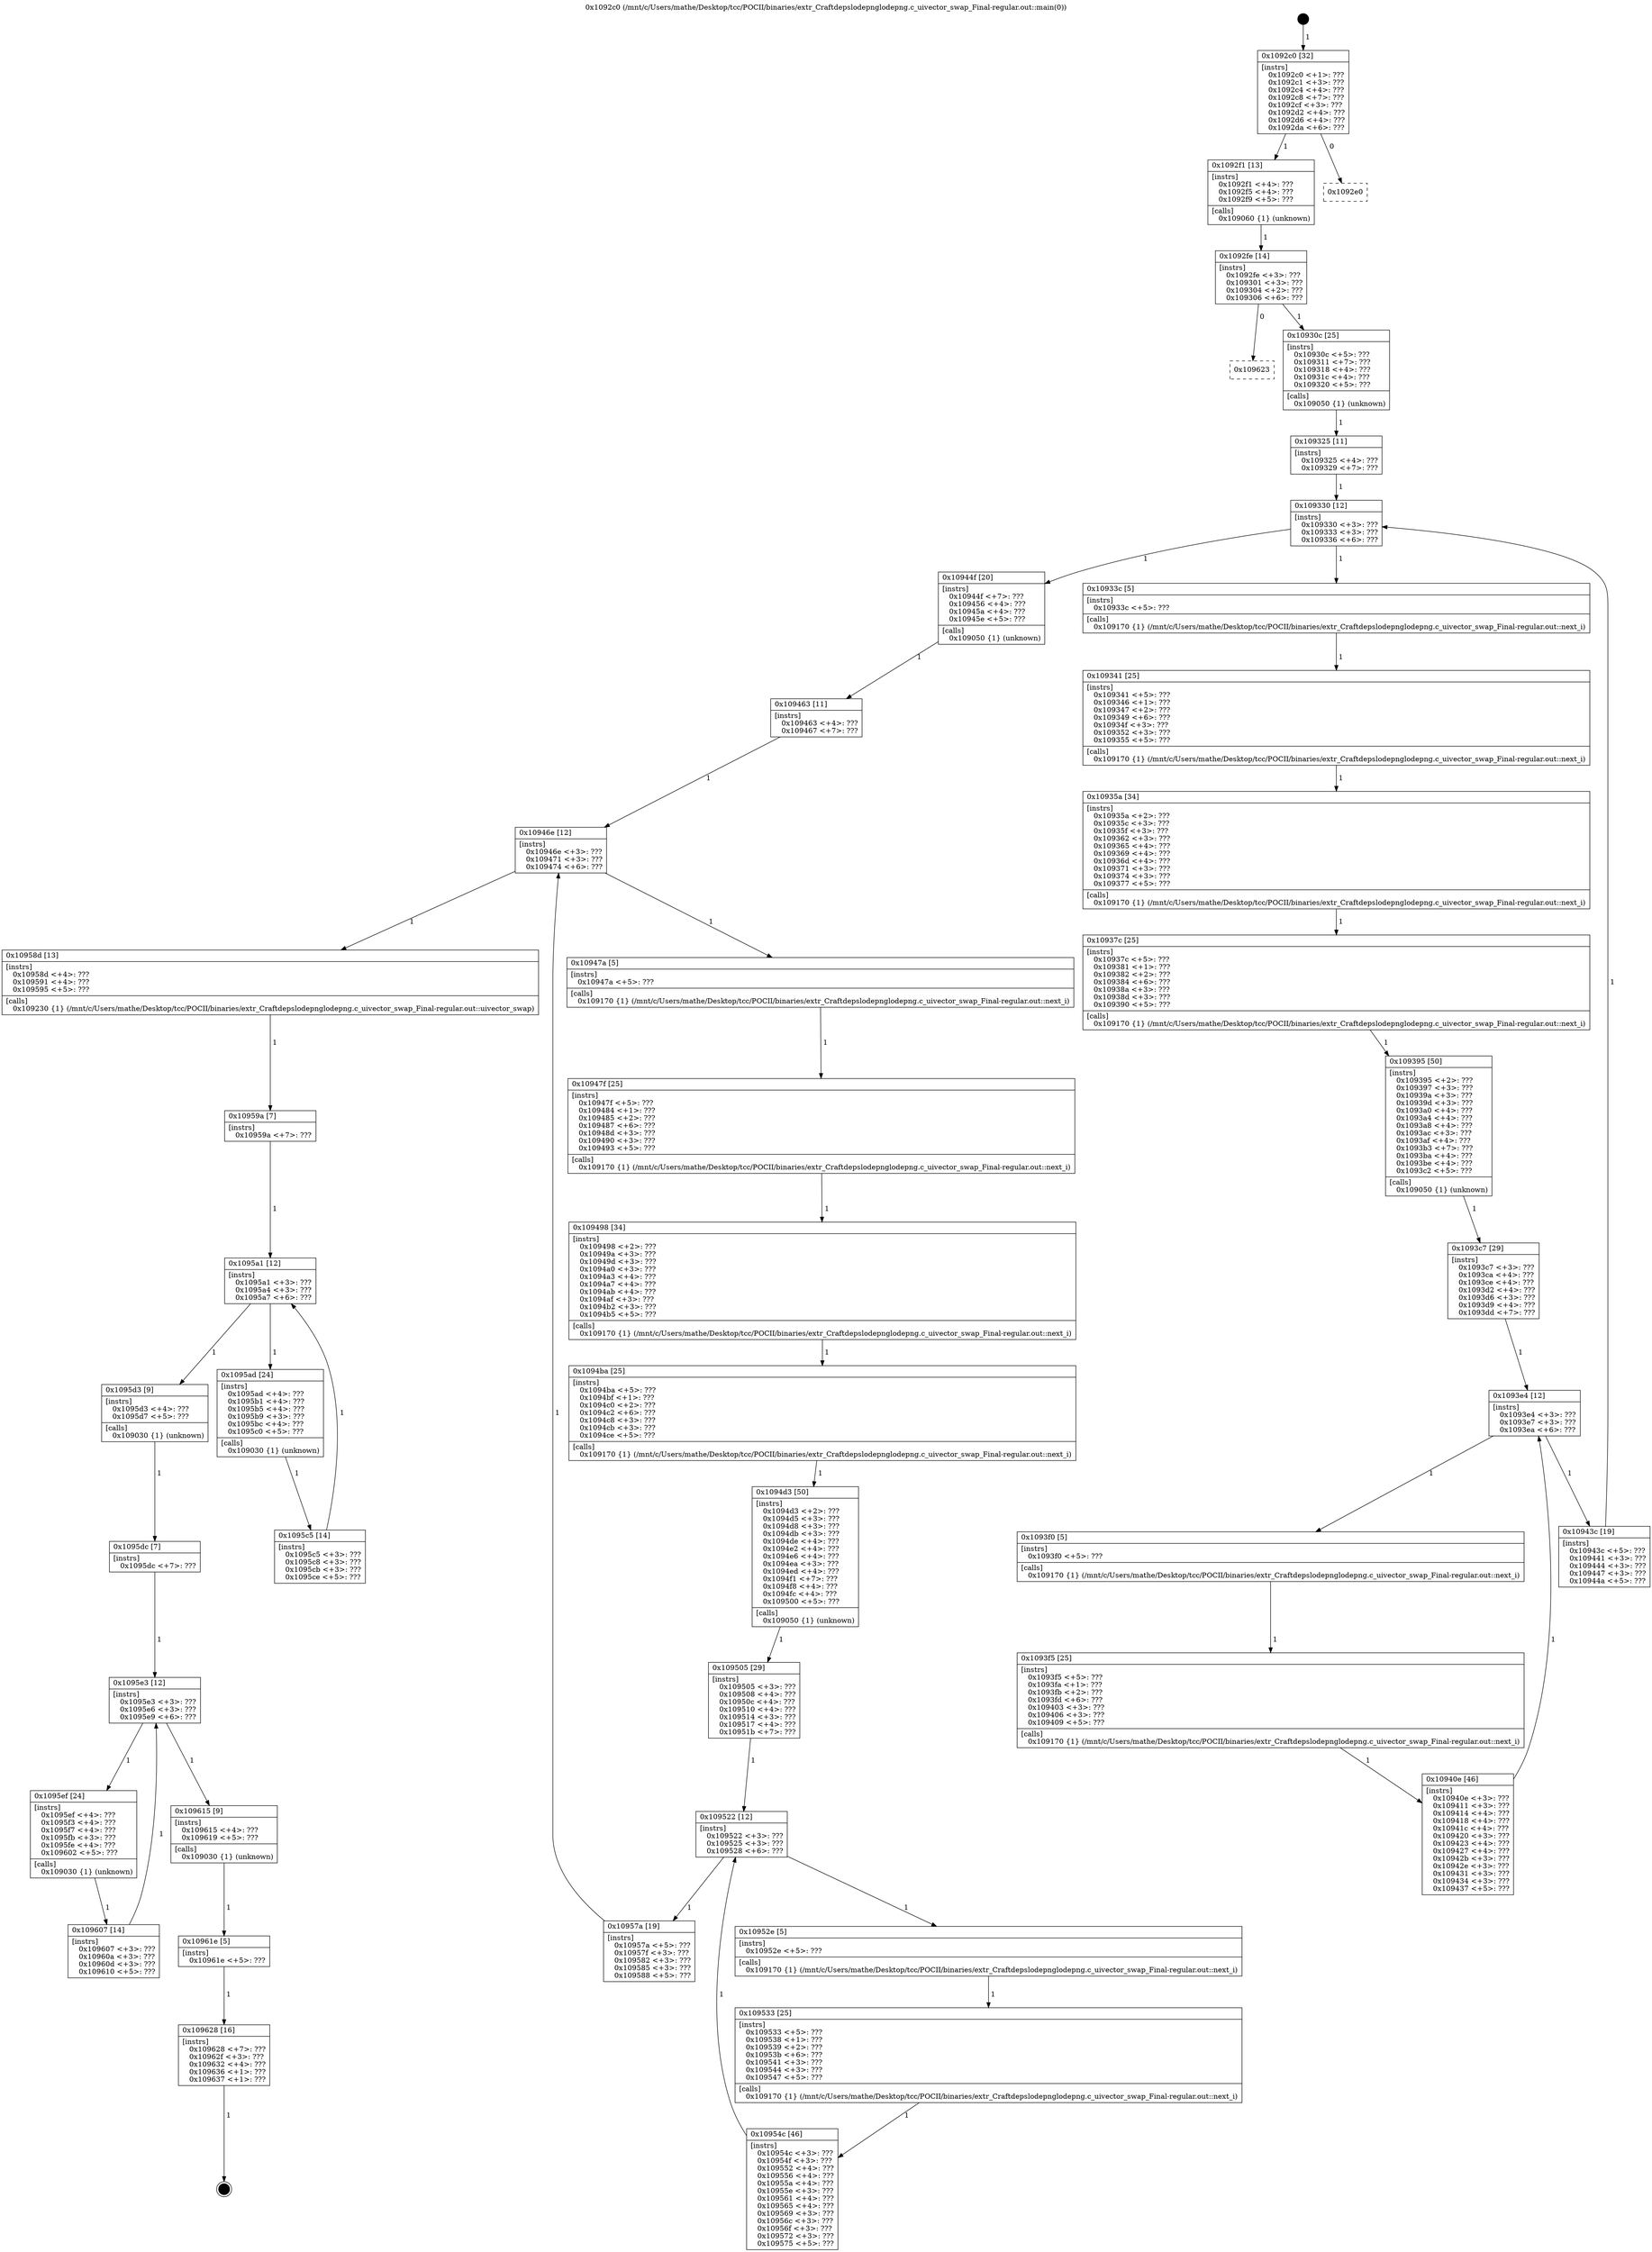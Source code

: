 digraph "0x1092c0" {
  label = "0x1092c0 (/mnt/c/Users/mathe/Desktop/tcc/POCII/binaries/extr_Craftdepslodepnglodepng.c_uivector_swap_Final-regular.out::main(0))"
  labelloc = "t"
  node[shape=record]

  Entry [label="",width=0.3,height=0.3,shape=circle,fillcolor=black,style=filled]
  "0x1092c0" [label="{
     0x1092c0 [32]\l
     | [instrs]\l
     &nbsp;&nbsp;0x1092c0 \<+1\>: ???\l
     &nbsp;&nbsp;0x1092c1 \<+3\>: ???\l
     &nbsp;&nbsp;0x1092c4 \<+4\>: ???\l
     &nbsp;&nbsp;0x1092c8 \<+7\>: ???\l
     &nbsp;&nbsp;0x1092cf \<+3\>: ???\l
     &nbsp;&nbsp;0x1092d2 \<+4\>: ???\l
     &nbsp;&nbsp;0x1092d6 \<+4\>: ???\l
     &nbsp;&nbsp;0x1092da \<+6\>: ???\l
  }"]
  "0x1092f1" [label="{
     0x1092f1 [13]\l
     | [instrs]\l
     &nbsp;&nbsp;0x1092f1 \<+4\>: ???\l
     &nbsp;&nbsp;0x1092f5 \<+4\>: ???\l
     &nbsp;&nbsp;0x1092f9 \<+5\>: ???\l
     | [calls]\l
     &nbsp;&nbsp;0x109060 \{1\} (unknown)\l
  }"]
  "0x1092e0" [label="{
     0x1092e0\l
  }", style=dashed]
  "0x1092fe" [label="{
     0x1092fe [14]\l
     | [instrs]\l
     &nbsp;&nbsp;0x1092fe \<+3\>: ???\l
     &nbsp;&nbsp;0x109301 \<+3\>: ???\l
     &nbsp;&nbsp;0x109304 \<+2\>: ???\l
     &nbsp;&nbsp;0x109306 \<+6\>: ???\l
  }"]
  "0x109623" [label="{
     0x109623\l
  }", style=dashed]
  "0x10930c" [label="{
     0x10930c [25]\l
     | [instrs]\l
     &nbsp;&nbsp;0x10930c \<+5\>: ???\l
     &nbsp;&nbsp;0x109311 \<+7\>: ???\l
     &nbsp;&nbsp;0x109318 \<+4\>: ???\l
     &nbsp;&nbsp;0x10931c \<+4\>: ???\l
     &nbsp;&nbsp;0x109320 \<+5\>: ???\l
     | [calls]\l
     &nbsp;&nbsp;0x109050 \{1\} (unknown)\l
  }"]
  Exit [label="",width=0.3,height=0.3,shape=circle,fillcolor=black,style=filled,peripheries=2]
  "0x109330" [label="{
     0x109330 [12]\l
     | [instrs]\l
     &nbsp;&nbsp;0x109330 \<+3\>: ???\l
     &nbsp;&nbsp;0x109333 \<+3\>: ???\l
     &nbsp;&nbsp;0x109336 \<+6\>: ???\l
  }"]
  "0x10944f" [label="{
     0x10944f [20]\l
     | [instrs]\l
     &nbsp;&nbsp;0x10944f \<+7\>: ???\l
     &nbsp;&nbsp;0x109456 \<+4\>: ???\l
     &nbsp;&nbsp;0x10945a \<+4\>: ???\l
     &nbsp;&nbsp;0x10945e \<+5\>: ???\l
     | [calls]\l
     &nbsp;&nbsp;0x109050 \{1\} (unknown)\l
  }"]
  "0x10933c" [label="{
     0x10933c [5]\l
     | [instrs]\l
     &nbsp;&nbsp;0x10933c \<+5\>: ???\l
     | [calls]\l
     &nbsp;&nbsp;0x109170 \{1\} (/mnt/c/Users/mathe/Desktop/tcc/POCII/binaries/extr_Craftdepslodepnglodepng.c_uivector_swap_Final-regular.out::next_i)\l
  }"]
  "0x109341" [label="{
     0x109341 [25]\l
     | [instrs]\l
     &nbsp;&nbsp;0x109341 \<+5\>: ???\l
     &nbsp;&nbsp;0x109346 \<+1\>: ???\l
     &nbsp;&nbsp;0x109347 \<+2\>: ???\l
     &nbsp;&nbsp;0x109349 \<+6\>: ???\l
     &nbsp;&nbsp;0x10934f \<+3\>: ???\l
     &nbsp;&nbsp;0x109352 \<+3\>: ???\l
     &nbsp;&nbsp;0x109355 \<+5\>: ???\l
     | [calls]\l
     &nbsp;&nbsp;0x109170 \{1\} (/mnt/c/Users/mathe/Desktop/tcc/POCII/binaries/extr_Craftdepslodepnglodepng.c_uivector_swap_Final-regular.out::next_i)\l
  }"]
  "0x10935a" [label="{
     0x10935a [34]\l
     | [instrs]\l
     &nbsp;&nbsp;0x10935a \<+2\>: ???\l
     &nbsp;&nbsp;0x10935c \<+3\>: ???\l
     &nbsp;&nbsp;0x10935f \<+3\>: ???\l
     &nbsp;&nbsp;0x109362 \<+3\>: ???\l
     &nbsp;&nbsp;0x109365 \<+4\>: ???\l
     &nbsp;&nbsp;0x109369 \<+4\>: ???\l
     &nbsp;&nbsp;0x10936d \<+4\>: ???\l
     &nbsp;&nbsp;0x109371 \<+3\>: ???\l
     &nbsp;&nbsp;0x109374 \<+3\>: ???\l
     &nbsp;&nbsp;0x109377 \<+5\>: ???\l
     | [calls]\l
     &nbsp;&nbsp;0x109170 \{1\} (/mnt/c/Users/mathe/Desktop/tcc/POCII/binaries/extr_Craftdepslodepnglodepng.c_uivector_swap_Final-regular.out::next_i)\l
  }"]
  "0x10937c" [label="{
     0x10937c [25]\l
     | [instrs]\l
     &nbsp;&nbsp;0x10937c \<+5\>: ???\l
     &nbsp;&nbsp;0x109381 \<+1\>: ???\l
     &nbsp;&nbsp;0x109382 \<+2\>: ???\l
     &nbsp;&nbsp;0x109384 \<+6\>: ???\l
     &nbsp;&nbsp;0x10938a \<+3\>: ???\l
     &nbsp;&nbsp;0x10938d \<+3\>: ???\l
     &nbsp;&nbsp;0x109390 \<+5\>: ???\l
     | [calls]\l
     &nbsp;&nbsp;0x109170 \{1\} (/mnt/c/Users/mathe/Desktop/tcc/POCII/binaries/extr_Craftdepslodepnglodepng.c_uivector_swap_Final-regular.out::next_i)\l
  }"]
  "0x109395" [label="{
     0x109395 [50]\l
     | [instrs]\l
     &nbsp;&nbsp;0x109395 \<+2\>: ???\l
     &nbsp;&nbsp;0x109397 \<+3\>: ???\l
     &nbsp;&nbsp;0x10939a \<+3\>: ???\l
     &nbsp;&nbsp;0x10939d \<+3\>: ???\l
     &nbsp;&nbsp;0x1093a0 \<+4\>: ???\l
     &nbsp;&nbsp;0x1093a4 \<+4\>: ???\l
     &nbsp;&nbsp;0x1093a8 \<+4\>: ???\l
     &nbsp;&nbsp;0x1093ac \<+3\>: ???\l
     &nbsp;&nbsp;0x1093af \<+4\>: ???\l
     &nbsp;&nbsp;0x1093b3 \<+7\>: ???\l
     &nbsp;&nbsp;0x1093ba \<+4\>: ???\l
     &nbsp;&nbsp;0x1093be \<+4\>: ???\l
     &nbsp;&nbsp;0x1093c2 \<+5\>: ???\l
     | [calls]\l
     &nbsp;&nbsp;0x109050 \{1\} (unknown)\l
  }"]
  "0x1093e4" [label="{
     0x1093e4 [12]\l
     | [instrs]\l
     &nbsp;&nbsp;0x1093e4 \<+3\>: ???\l
     &nbsp;&nbsp;0x1093e7 \<+3\>: ???\l
     &nbsp;&nbsp;0x1093ea \<+6\>: ???\l
  }"]
  "0x10943c" [label="{
     0x10943c [19]\l
     | [instrs]\l
     &nbsp;&nbsp;0x10943c \<+5\>: ???\l
     &nbsp;&nbsp;0x109441 \<+3\>: ???\l
     &nbsp;&nbsp;0x109444 \<+3\>: ???\l
     &nbsp;&nbsp;0x109447 \<+3\>: ???\l
     &nbsp;&nbsp;0x10944a \<+5\>: ???\l
  }"]
  "0x1093f0" [label="{
     0x1093f0 [5]\l
     | [instrs]\l
     &nbsp;&nbsp;0x1093f0 \<+5\>: ???\l
     | [calls]\l
     &nbsp;&nbsp;0x109170 \{1\} (/mnt/c/Users/mathe/Desktop/tcc/POCII/binaries/extr_Craftdepslodepnglodepng.c_uivector_swap_Final-regular.out::next_i)\l
  }"]
  "0x1093f5" [label="{
     0x1093f5 [25]\l
     | [instrs]\l
     &nbsp;&nbsp;0x1093f5 \<+5\>: ???\l
     &nbsp;&nbsp;0x1093fa \<+1\>: ???\l
     &nbsp;&nbsp;0x1093fb \<+2\>: ???\l
     &nbsp;&nbsp;0x1093fd \<+6\>: ???\l
     &nbsp;&nbsp;0x109403 \<+3\>: ???\l
     &nbsp;&nbsp;0x109406 \<+3\>: ???\l
     &nbsp;&nbsp;0x109409 \<+5\>: ???\l
     | [calls]\l
     &nbsp;&nbsp;0x109170 \{1\} (/mnt/c/Users/mathe/Desktop/tcc/POCII/binaries/extr_Craftdepslodepnglodepng.c_uivector_swap_Final-regular.out::next_i)\l
  }"]
  "0x10940e" [label="{
     0x10940e [46]\l
     | [instrs]\l
     &nbsp;&nbsp;0x10940e \<+3\>: ???\l
     &nbsp;&nbsp;0x109411 \<+3\>: ???\l
     &nbsp;&nbsp;0x109414 \<+4\>: ???\l
     &nbsp;&nbsp;0x109418 \<+4\>: ???\l
     &nbsp;&nbsp;0x10941c \<+4\>: ???\l
     &nbsp;&nbsp;0x109420 \<+3\>: ???\l
     &nbsp;&nbsp;0x109423 \<+4\>: ???\l
     &nbsp;&nbsp;0x109427 \<+4\>: ???\l
     &nbsp;&nbsp;0x10942b \<+3\>: ???\l
     &nbsp;&nbsp;0x10942e \<+3\>: ???\l
     &nbsp;&nbsp;0x109431 \<+3\>: ???\l
     &nbsp;&nbsp;0x109434 \<+3\>: ???\l
     &nbsp;&nbsp;0x109437 \<+5\>: ???\l
  }"]
  "0x1093c7" [label="{
     0x1093c7 [29]\l
     | [instrs]\l
     &nbsp;&nbsp;0x1093c7 \<+3\>: ???\l
     &nbsp;&nbsp;0x1093ca \<+4\>: ???\l
     &nbsp;&nbsp;0x1093ce \<+4\>: ???\l
     &nbsp;&nbsp;0x1093d2 \<+4\>: ???\l
     &nbsp;&nbsp;0x1093d6 \<+3\>: ???\l
     &nbsp;&nbsp;0x1093d9 \<+4\>: ???\l
     &nbsp;&nbsp;0x1093dd \<+7\>: ???\l
  }"]
  "0x109628" [label="{
     0x109628 [16]\l
     | [instrs]\l
     &nbsp;&nbsp;0x109628 \<+7\>: ???\l
     &nbsp;&nbsp;0x10962f \<+3\>: ???\l
     &nbsp;&nbsp;0x109632 \<+4\>: ???\l
     &nbsp;&nbsp;0x109636 \<+1\>: ???\l
     &nbsp;&nbsp;0x109637 \<+1\>: ???\l
  }"]
  "0x109325" [label="{
     0x109325 [11]\l
     | [instrs]\l
     &nbsp;&nbsp;0x109325 \<+4\>: ???\l
     &nbsp;&nbsp;0x109329 \<+7\>: ???\l
  }"]
  "0x10946e" [label="{
     0x10946e [12]\l
     | [instrs]\l
     &nbsp;&nbsp;0x10946e \<+3\>: ???\l
     &nbsp;&nbsp;0x109471 \<+3\>: ???\l
     &nbsp;&nbsp;0x109474 \<+6\>: ???\l
  }"]
  "0x10958d" [label="{
     0x10958d [13]\l
     | [instrs]\l
     &nbsp;&nbsp;0x10958d \<+4\>: ???\l
     &nbsp;&nbsp;0x109591 \<+4\>: ???\l
     &nbsp;&nbsp;0x109595 \<+5\>: ???\l
     | [calls]\l
     &nbsp;&nbsp;0x109230 \{1\} (/mnt/c/Users/mathe/Desktop/tcc/POCII/binaries/extr_Craftdepslodepnglodepng.c_uivector_swap_Final-regular.out::uivector_swap)\l
  }"]
  "0x10947a" [label="{
     0x10947a [5]\l
     | [instrs]\l
     &nbsp;&nbsp;0x10947a \<+5\>: ???\l
     | [calls]\l
     &nbsp;&nbsp;0x109170 \{1\} (/mnt/c/Users/mathe/Desktop/tcc/POCII/binaries/extr_Craftdepslodepnglodepng.c_uivector_swap_Final-regular.out::next_i)\l
  }"]
  "0x10947f" [label="{
     0x10947f [25]\l
     | [instrs]\l
     &nbsp;&nbsp;0x10947f \<+5\>: ???\l
     &nbsp;&nbsp;0x109484 \<+1\>: ???\l
     &nbsp;&nbsp;0x109485 \<+2\>: ???\l
     &nbsp;&nbsp;0x109487 \<+6\>: ???\l
     &nbsp;&nbsp;0x10948d \<+3\>: ???\l
     &nbsp;&nbsp;0x109490 \<+3\>: ???\l
     &nbsp;&nbsp;0x109493 \<+5\>: ???\l
     | [calls]\l
     &nbsp;&nbsp;0x109170 \{1\} (/mnt/c/Users/mathe/Desktop/tcc/POCII/binaries/extr_Craftdepslodepnglodepng.c_uivector_swap_Final-regular.out::next_i)\l
  }"]
  "0x109498" [label="{
     0x109498 [34]\l
     | [instrs]\l
     &nbsp;&nbsp;0x109498 \<+2\>: ???\l
     &nbsp;&nbsp;0x10949a \<+3\>: ???\l
     &nbsp;&nbsp;0x10949d \<+3\>: ???\l
     &nbsp;&nbsp;0x1094a0 \<+3\>: ???\l
     &nbsp;&nbsp;0x1094a3 \<+4\>: ???\l
     &nbsp;&nbsp;0x1094a7 \<+4\>: ???\l
     &nbsp;&nbsp;0x1094ab \<+4\>: ???\l
     &nbsp;&nbsp;0x1094af \<+3\>: ???\l
     &nbsp;&nbsp;0x1094b2 \<+3\>: ???\l
     &nbsp;&nbsp;0x1094b5 \<+5\>: ???\l
     | [calls]\l
     &nbsp;&nbsp;0x109170 \{1\} (/mnt/c/Users/mathe/Desktop/tcc/POCII/binaries/extr_Craftdepslodepnglodepng.c_uivector_swap_Final-regular.out::next_i)\l
  }"]
  "0x1094ba" [label="{
     0x1094ba [25]\l
     | [instrs]\l
     &nbsp;&nbsp;0x1094ba \<+5\>: ???\l
     &nbsp;&nbsp;0x1094bf \<+1\>: ???\l
     &nbsp;&nbsp;0x1094c0 \<+2\>: ???\l
     &nbsp;&nbsp;0x1094c2 \<+6\>: ???\l
     &nbsp;&nbsp;0x1094c8 \<+3\>: ???\l
     &nbsp;&nbsp;0x1094cb \<+3\>: ???\l
     &nbsp;&nbsp;0x1094ce \<+5\>: ???\l
     | [calls]\l
     &nbsp;&nbsp;0x109170 \{1\} (/mnt/c/Users/mathe/Desktop/tcc/POCII/binaries/extr_Craftdepslodepnglodepng.c_uivector_swap_Final-regular.out::next_i)\l
  }"]
  "0x1094d3" [label="{
     0x1094d3 [50]\l
     | [instrs]\l
     &nbsp;&nbsp;0x1094d3 \<+2\>: ???\l
     &nbsp;&nbsp;0x1094d5 \<+3\>: ???\l
     &nbsp;&nbsp;0x1094d8 \<+3\>: ???\l
     &nbsp;&nbsp;0x1094db \<+3\>: ???\l
     &nbsp;&nbsp;0x1094de \<+4\>: ???\l
     &nbsp;&nbsp;0x1094e2 \<+4\>: ???\l
     &nbsp;&nbsp;0x1094e6 \<+4\>: ???\l
     &nbsp;&nbsp;0x1094ea \<+3\>: ???\l
     &nbsp;&nbsp;0x1094ed \<+4\>: ???\l
     &nbsp;&nbsp;0x1094f1 \<+7\>: ???\l
     &nbsp;&nbsp;0x1094f8 \<+4\>: ???\l
     &nbsp;&nbsp;0x1094fc \<+4\>: ???\l
     &nbsp;&nbsp;0x109500 \<+5\>: ???\l
     | [calls]\l
     &nbsp;&nbsp;0x109050 \{1\} (unknown)\l
  }"]
  "0x109522" [label="{
     0x109522 [12]\l
     | [instrs]\l
     &nbsp;&nbsp;0x109522 \<+3\>: ???\l
     &nbsp;&nbsp;0x109525 \<+3\>: ???\l
     &nbsp;&nbsp;0x109528 \<+6\>: ???\l
  }"]
  "0x10957a" [label="{
     0x10957a [19]\l
     | [instrs]\l
     &nbsp;&nbsp;0x10957a \<+5\>: ???\l
     &nbsp;&nbsp;0x10957f \<+3\>: ???\l
     &nbsp;&nbsp;0x109582 \<+3\>: ???\l
     &nbsp;&nbsp;0x109585 \<+3\>: ???\l
     &nbsp;&nbsp;0x109588 \<+5\>: ???\l
  }"]
  "0x10952e" [label="{
     0x10952e [5]\l
     | [instrs]\l
     &nbsp;&nbsp;0x10952e \<+5\>: ???\l
     | [calls]\l
     &nbsp;&nbsp;0x109170 \{1\} (/mnt/c/Users/mathe/Desktop/tcc/POCII/binaries/extr_Craftdepslodepnglodepng.c_uivector_swap_Final-regular.out::next_i)\l
  }"]
  "0x109533" [label="{
     0x109533 [25]\l
     | [instrs]\l
     &nbsp;&nbsp;0x109533 \<+5\>: ???\l
     &nbsp;&nbsp;0x109538 \<+1\>: ???\l
     &nbsp;&nbsp;0x109539 \<+2\>: ???\l
     &nbsp;&nbsp;0x10953b \<+6\>: ???\l
     &nbsp;&nbsp;0x109541 \<+3\>: ???\l
     &nbsp;&nbsp;0x109544 \<+3\>: ???\l
     &nbsp;&nbsp;0x109547 \<+5\>: ???\l
     | [calls]\l
     &nbsp;&nbsp;0x109170 \{1\} (/mnt/c/Users/mathe/Desktop/tcc/POCII/binaries/extr_Craftdepslodepnglodepng.c_uivector_swap_Final-regular.out::next_i)\l
  }"]
  "0x10954c" [label="{
     0x10954c [46]\l
     | [instrs]\l
     &nbsp;&nbsp;0x10954c \<+3\>: ???\l
     &nbsp;&nbsp;0x10954f \<+3\>: ???\l
     &nbsp;&nbsp;0x109552 \<+4\>: ???\l
     &nbsp;&nbsp;0x109556 \<+4\>: ???\l
     &nbsp;&nbsp;0x10955a \<+4\>: ???\l
     &nbsp;&nbsp;0x10955e \<+3\>: ???\l
     &nbsp;&nbsp;0x109561 \<+4\>: ???\l
     &nbsp;&nbsp;0x109565 \<+4\>: ???\l
     &nbsp;&nbsp;0x109569 \<+3\>: ???\l
     &nbsp;&nbsp;0x10956c \<+3\>: ???\l
     &nbsp;&nbsp;0x10956f \<+3\>: ???\l
     &nbsp;&nbsp;0x109572 \<+3\>: ???\l
     &nbsp;&nbsp;0x109575 \<+5\>: ???\l
  }"]
  "0x109505" [label="{
     0x109505 [29]\l
     | [instrs]\l
     &nbsp;&nbsp;0x109505 \<+3\>: ???\l
     &nbsp;&nbsp;0x109508 \<+4\>: ???\l
     &nbsp;&nbsp;0x10950c \<+4\>: ???\l
     &nbsp;&nbsp;0x109510 \<+4\>: ???\l
     &nbsp;&nbsp;0x109514 \<+3\>: ???\l
     &nbsp;&nbsp;0x109517 \<+4\>: ???\l
     &nbsp;&nbsp;0x10951b \<+7\>: ???\l
  }"]
  "0x10961e" [label="{
     0x10961e [5]\l
     | [instrs]\l
     &nbsp;&nbsp;0x10961e \<+5\>: ???\l
  }"]
  "0x109463" [label="{
     0x109463 [11]\l
     | [instrs]\l
     &nbsp;&nbsp;0x109463 \<+4\>: ???\l
     &nbsp;&nbsp;0x109467 \<+7\>: ???\l
  }"]
  "0x1095a1" [label="{
     0x1095a1 [12]\l
     | [instrs]\l
     &nbsp;&nbsp;0x1095a1 \<+3\>: ???\l
     &nbsp;&nbsp;0x1095a4 \<+3\>: ???\l
     &nbsp;&nbsp;0x1095a7 \<+6\>: ???\l
  }"]
  "0x1095d3" [label="{
     0x1095d3 [9]\l
     | [instrs]\l
     &nbsp;&nbsp;0x1095d3 \<+4\>: ???\l
     &nbsp;&nbsp;0x1095d7 \<+5\>: ???\l
     | [calls]\l
     &nbsp;&nbsp;0x109030 \{1\} (unknown)\l
  }"]
  "0x1095ad" [label="{
     0x1095ad [24]\l
     | [instrs]\l
     &nbsp;&nbsp;0x1095ad \<+4\>: ???\l
     &nbsp;&nbsp;0x1095b1 \<+4\>: ???\l
     &nbsp;&nbsp;0x1095b5 \<+4\>: ???\l
     &nbsp;&nbsp;0x1095b9 \<+3\>: ???\l
     &nbsp;&nbsp;0x1095bc \<+4\>: ???\l
     &nbsp;&nbsp;0x1095c0 \<+5\>: ???\l
     | [calls]\l
     &nbsp;&nbsp;0x109030 \{1\} (unknown)\l
  }"]
  "0x1095c5" [label="{
     0x1095c5 [14]\l
     | [instrs]\l
     &nbsp;&nbsp;0x1095c5 \<+3\>: ???\l
     &nbsp;&nbsp;0x1095c8 \<+3\>: ???\l
     &nbsp;&nbsp;0x1095cb \<+3\>: ???\l
     &nbsp;&nbsp;0x1095ce \<+5\>: ???\l
  }"]
  "0x10959a" [label="{
     0x10959a [7]\l
     | [instrs]\l
     &nbsp;&nbsp;0x10959a \<+7\>: ???\l
  }"]
  "0x1095e3" [label="{
     0x1095e3 [12]\l
     | [instrs]\l
     &nbsp;&nbsp;0x1095e3 \<+3\>: ???\l
     &nbsp;&nbsp;0x1095e6 \<+3\>: ???\l
     &nbsp;&nbsp;0x1095e9 \<+6\>: ???\l
  }"]
  "0x109615" [label="{
     0x109615 [9]\l
     | [instrs]\l
     &nbsp;&nbsp;0x109615 \<+4\>: ???\l
     &nbsp;&nbsp;0x109619 \<+5\>: ???\l
     | [calls]\l
     &nbsp;&nbsp;0x109030 \{1\} (unknown)\l
  }"]
  "0x1095ef" [label="{
     0x1095ef [24]\l
     | [instrs]\l
     &nbsp;&nbsp;0x1095ef \<+4\>: ???\l
     &nbsp;&nbsp;0x1095f3 \<+4\>: ???\l
     &nbsp;&nbsp;0x1095f7 \<+4\>: ???\l
     &nbsp;&nbsp;0x1095fb \<+3\>: ???\l
     &nbsp;&nbsp;0x1095fe \<+4\>: ???\l
     &nbsp;&nbsp;0x109602 \<+5\>: ???\l
     | [calls]\l
     &nbsp;&nbsp;0x109030 \{1\} (unknown)\l
  }"]
  "0x109607" [label="{
     0x109607 [14]\l
     | [instrs]\l
     &nbsp;&nbsp;0x109607 \<+3\>: ???\l
     &nbsp;&nbsp;0x10960a \<+3\>: ???\l
     &nbsp;&nbsp;0x10960d \<+3\>: ???\l
     &nbsp;&nbsp;0x109610 \<+5\>: ???\l
  }"]
  "0x1095dc" [label="{
     0x1095dc [7]\l
     | [instrs]\l
     &nbsp;&nbsp;0x1095dc \<+7\>: ???\l
  }"]
  Entry -> "0x1092c0" [label=" 1"]
  "0x1092c0" -> "0x1092f1" [label=" 1"]
  "0x1092c0" -> "0x1092e0" [label=" 0"]
  "0x1092f1" -> "0x1092fe" [label=" 1"]
  "0x1092fe" -> "0x109623" [label=" 0"]
  "0x1092fe" -> "0x10930c" [label=" 1"]
  "0x109628" -> Exit [label=" 1"]
  "0x10930c" -> "0x109325" [label=" 1"]
  "0x109330" -> "0x10944f" [label=" 1"]
  "0x109330" -> "0x10933c" [label=" 1"]
  "0x10933c" -> "0x109341" [label=" 1"]
  "0x109341" -> "0x10935a" [label=" 1"]
  "0x10935a" -> "0x10937c" [label=" 1"]
  "0x10937c" -> "0x109395" [label=" 1"]
  "0x109395" -> "0x1093c7" [label=" 1"]
  "0x1093e4" -> "0x10943c" [label=" 1"]
  "0x1093e4" -> "0x1093f0" [label=" 1"]
  "0x1093f0" -> "0x1093f5" [label=" 1"]
  "0x1093f5" -> "0x10940e" [label=" 1"]
  "0x1093c7" -> "0x1093e4" [label=" 1"]
  "0x10940e" -> "0x1093e4" [label=" 1"]
  "0x10961e" -> "0x109628" [label=" 1"]
  "0x109325" -> "0x109330" [label=" 1"]
  "0x10943c" -> "0x109330" [label=" 1"]
  "0x10944f" -> "0x109463" [label=" 1"]
  "0x10946e" -> "0x10958d" [label=" 1"]
  "0x10946e" -> "0x10947a" [label=" 1"]
  "0x10947a" -> "0x10947f" [label=" 1"]
  "0x10947f" -> "0x109498" [label=" 1"]
  "0x109498" -> "0x1094ba" [label=" 1"]
  "0x1094ba" -> "0x1094d3" [label=" 1"]
  "0x1094d3" -> "0x109505" [label=" 1"]
  "0x109522" -> "0x10957a" [label=" 1"]
  "0x109522" -> "0x10952e" [label=" 1"]
  "0x10952e" -> "0x109533" [label=" 1"]
  "0x109533" -> "0x10954c" [label=" 1"]
  "0x109505" -> "0x109522" [label=" 1"]
  "0x10954c" -> "0x109522" [label=" 1"]
  "0x109615" -> "0x10961e" [label=" 1"]
  "0x109463" -> "0x10946e" [label=" 1"]
  "0x10957a" -> "0x10946e" [label=" 1"]
  "0x10958d" -> "0x10959a" [label=" 1"]
  "0x1095a1" -> "0x1095d3" [label=" 1"]
  "0x1095a1" -> "0x1095ad" [label=" 1"]
  "0x1095ad" -> "0x1095c5" [label=" 1"]
  "0x10959a" -> "0x1095a1" [label=" 1"]
  "0x1095c5" -> "0x1095a1" [label=" 1"]
  "0x1095d3" -> "0x1095dc" [label=" 1"]
  "0x1095e3" -> "0x109615" [label=" 1"]
  "0x1095e3" -> "0x1095ef" [label=" 1"]
  "0x1095ef" -> "0x109607" [label=" 1"]
  "0x1095dc" -> "0x1095e3" [label=" 1"]
  "0x109607" -> "0x1095e3" [label=" 1"]
}
